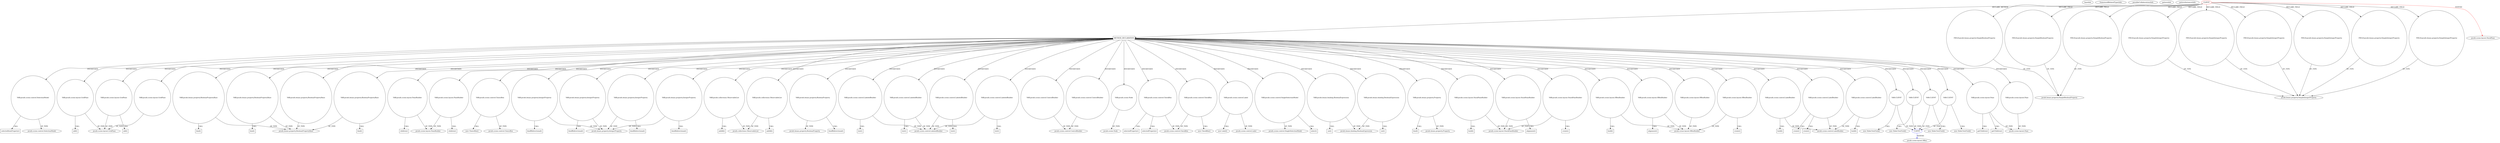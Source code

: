 digraph {
baseInfo[graphId=3749,category="pattern",isAnonymous=false,possibleRelation=true]
frameworkRelatedTypesInfo[0="javafx.scene.layout.StackPane"]
possibleCollaborationsInfo[0="3749~INSTANTIATION-CLIENT_METHOD_DECLARATION-INSTANTIATION-CLIENT_METHOD_DECLARATION-INSTANTIATION-CLIENT_METHOD_DECLARATION-INSTANTIATION-CLIENT_METHOD_DECLARATION-~javafx.scene.layout.StackPane ~javafx.scene.layout.HBox ~false~false"]
patternInfo[frequency=2.0,patternRootClient=0]
patternInstancesInfo[0="SaiPradeepDandem-javafx2-gradient-builder~/SaiPradeepDandem-javafx2-gradient-builder/javafx2-gradient-builder-master/src/main/java/com/javafx/gradientbuilder/application/RadialSettingsLayout.java~RadialSettingsLayout~1170",1="SaiPradeepDandem-javafx2-gradient-builder~/SaiPradeepDandem-javafx2-gradient-builder/javafx2-gradient-builder-master/src/main/java/com/javafx/gradientbuilder/application/LinearSettingsLayout.java~LinearSettingsLayout~1172"]
59[label="javafx.scene.control.LabelBuilder",vertexType="FRAMEWORK_CLASS_TYPE",isFrameworkType=false]
57[label="VAR:javafx.scene.control.LabelBuilder",vertexType="VARIABLE_EXPRESION",isFrameworkType=false,shape=circle]
66[label="VAR:javafx.scene.control.LabelBuilder",vertexType="VARIABLE_EXPRESION",isFrameworkType=false,shape=circle]
96[label="VAR:javafx.scene.control.LabelBuilder",vertexType="VARIABLE_EXPRESION",isFrameworkType=false,shape=circle]
97[label="build()",vertexType="INSIDE_CALL",isFrameworkType=false,shape=box]
56[label="METHOD_DECLARATION",vertexType="CLIENT_METHOD_DECLARATION",isFrameworkType=false,shape=box]
0[label="CLIENT",vertexType="ROOT_CLIENT_CLASS_DECLARATION",isFrameworkType=false,color=red]
251[label="VAR:CLIENT",vertexType="VARIABLE_EXPRESION",isFrameworkType=false,shape=circle]
322[label="VAR:javafx.scene.layout.Pane",vertexType="VARIABLE_EXPRESION",isFrameworkType=false,shape=circle]
423[label="VAR:javafx.scene.layout.Pane",vertexType="VARIABLE_EXPRESION",isFrameworkType=false,shape=circle]
394[label="VAR:javafx.scene.control.SelectionModel",vertexType="VARIABLE_EXPRESION",isFrameworkType=false,shape=circle]
172[label="VAR:javafx.scene.layout.GridPane",vertexType="VARIABLE_EXPRESION",isFrameworkType=false,shape=circle]
455[label="VAR:javafx.scene.layout.GridPane",vertexType="VARIABLE_EXPRESION",isFrameworkType=false,shape=circle]
135[label="VAR:javafx.scene.layout.GridPane",vertexType="VARIABLE_EXPRESION",isFrameworkType=false,shape=circle]
192[label="VAR:javafx.beans.property.BooleanPropertyBase",vertexType="VARIABLE_EXPRESION",isFrameworkType=false,shape=circle]
158[label="VAR:javafx.beans.property.BooleanPropertyBase",vertexType="VARIABLE_EXPRESION",isFrameworkType=false,shape=circle]
328[label="VAR:javafx.beans.property.BooleanPropertyBase",vertexType="VARIABLE_EXPRESION",isFrameworkType=false,shape=circle]
224[label="VAR:javafx.beans.property.BooleanPropertyBase",vertexType="VARIABLE_EXPRESION",isFrameworkType=false,shape=circle]
16[label="FIELD:javafx.beans.property.SimpleBooleanProperty",vertexType="FIELD_DECLARATION",isFrameworkType=false,shape=circle]
12[label="FIELD:javafx.beans.property.SimpleBooleanProperty",vertexType="FIELD_DECLARATION",isFrameworkType=false,shape=circle]
14[label="FIELD:javafx.beans.property.SimpleBooleanProperty",vertexType="FIELD_DECLARATION",isFrameworkType=false,shape=circle]
136[label="add()",vertexType="INSIDE_CALL",isFrameworkType=false,shape=box]
173[label="add()",vertexType="INSIDE_CALL",isFrameworkType=false,shape=box]
351[label="VAR:javafx.scene.layout.PaneBuilder",vertexType="VARIABLE_EXPRESION",isFrameworkType=false,shape=circle]
352[label="children()",vertexType="INSIDE_CALL",isFrameworkType=false,shape=box]
432[label="VAR:javafx.scene.layout.PaneBuilder",vertexType="VARIABLE_EXPRESION",isFrameworkType=false,shape=circle]
433[label="children()",vertexType="INSIDE_CALL",isFrameworkType=false,shape=box]
95[label="javafx.scene.layout.Pane",vertexType="FRAMEWORK_CLASS_TYPE",isFrameworkType=false]
375[label="VAR:javafx.scene.control.ChoiceBox",vertexType="VARIABLE_EXPRESION",isFrameworkType=false,shape=circle]
376[label="javafx.scene.control.ChoiceBox",vertexType="FRAMEWORK_CLASS_TYPE",isFrameworkType=false]
232[label="VAR:javafx.beans.property.IntegerProperty",vertexType="VARIABLE_EXPRESION",isFrameworkType=false,shape=circle]
134[label="javafx.beans.property.IntegerProperty",vertexType="FRAMEWORK_CLASS_TYPE",isFrameworkType=false]
233[label="bindBidirectional()",vertexType="INSIDE_CALL",isFrameworkType=false,shape=box]
253[label="VAR:javafx.beans.property.IntegerProperty",vertexType="VARIABLE_EXPRESION",isFrameworkType=false,shape=circle]
254[label="bindBidirectional()",vertexType="INSIDE_CALL",isFrameworkType=false,shape=box]
132[label="VAR:javafx.beans.property.IntegerProperty",vertexType="VARIABLE_EXPRESION",isFrameworkType=false,shape=circle]
133[label="bindBidirectional()",vertexType="INSIDE_CALL",isFrameworkType=false,shape=box]
247[label="VAR:javafx.beans.property.IntegerProperty",vertexType="VARIABLE_EXPRESION",isFrameworkType=false,shape=circle]
248[label="bindBidirectional()",vertexType="INSIDE_CALL",isFrameworkType=false,shape=box]
107[label="VAR:javafx.collections.ObservableList",vertexType="VARIABLE_EXPRESION",isFrameworkType=false,shape=circle]
452[label="VAR:javafx.collections.ObservableList",vertexType="VARIABLE_EXPRESION",isFrameworkType=false,shape=circle]
18[label="FIELD:javafx.beans.property.SimpleIntegerProperty",vertexType="FIELD_DECLARATION",isFrameworkType=false,shape=circle]
6[label="FIELD:javafx.beans.property.SimpleIntegerProperty",vertexType="FIELD_DECLARATION",isFrameworkType=false,shape=circle]
8[label="FIELD:javafx.beans.property.SimpleIntegerProperty",vertexType="FIELD_DECLARATION",isFrameworkType=false,shape=circle]
20[label="FIELD:javafx.beans.property.SimpleIntegerProperty",vertexType="FIELD_DECLARATION",isFrameworkType=false,shape=circle]
2[label="FIELD:javafx.beans.property.SimpleIntegerProperty",vertexType="FIELD_DECLARATION",isFrameworkType=false,shape=circle]
4[label="FIELD:javafx.beans.property.SimpleIntegerProperty",vertexType="FIELD_DECLARATION",isFrameworkType=false,shape=circle]
126[label="javafx.beans.property.BooleanPropertyBase",vertexType="FRAMEWORK_CLASS_TYPE",isFrameworkType=false]
11[label="javafx.beans.property.SimpleBooleanProperty",vertexType="FRAMEWORK_CLASS_TYPE",isFrameworkType=false]
156[label="VAR:CLIENT",vertexType="VARIABLE_EXPRESION",isFrameworkType=false,shape=circle]
222[label="VAR:CLIENT",vertexType="VARIABLE_EXPRESION",isFrameworkType=false,shape=circle]
245[label="VAR:CLIENT",vertexType="VARIABLE_EXPRESION",isFrameworkType=false,shape=circle]
92[label="javafx.collections.ObservableList",vertexType="FRAMEWORK_INTERFACE_TYPE",isFrameworkType=false]
3[label="javafx.beans.property.SimpleIntegerProperty",vertexType="FRAMEWORK_CLASS_TYPE",isFrameworkType=false]
244[label="new SliderTextField()",vertexType="CONSTRUCTOR_CALL",isFrameworkType=false]
221[label="new SliderTextField()",vertexType="CONSTRUCTOR_CALL",isFrameworkType=false]
155[label="new SliderTextField()",vertexType="CONSTRUCTOR_CALL",isFrameworkType=false]
250[label="new SliderTextField()",vertexType="CONSTRUCTOR_CALL",isFrameworkType=false]
336[label="getChildren()",vertexType="INSIDE_CALL",isFrameworkType=false,shape=box]
67[label="create()",vertexType="INSIDE_CALL",isFrameworkType=false,shape=box]
106[label="create()",vertexType="INSIDE_CALL",isFrameworkType=false,shape=box]
323[label="getChildren()",vertexType="INSIDE_CALL",isFrameworkType=false,shape=box]
369[label="VAR:javafx.beans.property.BooleanProperty",vertexType="VARIABLE_EXPRESION",isFrameworkType=false,shape=circle]
370[label="bindBidirectional()",vertexType="INSIDE_CALL",isFrameworkType=false,shape=box]
117[label="javafx.beans.property.BooleanProperty",vertexType="FRAMEWORK_CLASS_TYPE",isFrameworkType=false]
396[label="javafx.scene.control.SelectionModel",vertexType="FRAMEWORK_CLASS_TYPE",isFrameworkType=false]
289[label="VAR:javafx.scene.control.LabeledBuilder",vertexType="VARIABLE_EXPRESION",isFrameworkType=false,shape=circle]
65[label="javafx.scene.control.LabeledBuilder",vertexType="FRAMEWORK_CLASS_TYPE",isFrameworkType=false]
290[label="text()",vertexType="INSIDE_CALL",isFrameworkType=false,shape=box]
102[label="VAR:javafx.scene.control.LabeledBuilder",vertexType="VARIABLE_EXPRESION",isFrameworkType=false,shape=circle]
103[label="text()",vertexType="INSIDE_CALL",isFrameworkType=false,shape=box]
274[label="VAR:javafx.scene.control.LabeledBuilder",vertexType="VARIABLE_EXPRESION",isFrameworkType=false,shape=circle]
275[label="text()",vertexType="INSIDE_CALL",isFrameworkType=false,shape=box]
63[label="VAR:javafx.scene.control.LabeledBuilder",vertexType="VARIABLE_EXPRESION",isFrameworkType=false,shape=circle]
64[label="text()",vertexType="INSIDE_CALL",isFrameworkType=false,shape=box]
78[label="VAR:javafx.scene.control.ControlBuilder",vertexType="VARIABLE_EXPRESION",isFrameworkType=false,shape=circle]
77[label="javafx.scene.control.ControlBuilder",vertexType="FRAMEWORK_CLASS_TYPE",isFrameworkType=false]
75[label="VAR:javafx.scene.control.ControlBuilder",vertexType="VARIABLE_EXPRESION",isFrameworkType=false,shape=circle]
374[label="new ChoiceBox()",vertexType="CONSTRUCTOR_CALL",isFrameworkType=false]
1[label="javafx.scene.layout.StackPane",vertexType="FRAMEWORK_CLASS_TYPE",isFrameworkType=false]
137[label="javafx.scene.layout.GridPane",vertexType="FRAMEWORK_CLASS_TYPE",isFrameworkType=false]
122[label="CLIENT",vertexType="REFERENCE_CLIENT_CLASS_DECLARATION",isFrameworkType=false,color=blue]
123[label="javafx.scene.layout.HBox",vertexType="FRAMEWORK_CLASS_TYPE",isFrameworkType=false]
325[label="VAR:javafx.scene.Node",vertexType="VARIABLE_EXPRESION",isFrameworkType=false,shape=circle]
327[label="javafx.scene.Node",vertexType="FRAMEWORK_CLASS_TYPE",isFrameworkType=false]
353[label="javafx.scene.layout.PaneBuilder",vertexType="FRAMEWORK_CLASS_TYPE",isFrameworkType=false]
395[label="selectedItemProperty()",vertexType="INSIDE_CALL",isFrameworkType=false,shape=box]
159[label="bind()",vertexType="INSIDE_CALL",isFrameworkType=false,shape=box]
193[label="bind()",vertexType="INSIDE_CALL",isFrameworkType=false,shape=box]
225[label="bind()",vertexType="INSIDE_CALL",isFrameworkType=false,shape=box]
113[label="VAR:javafx.scene.control.CheckBox",vertexType="VARIABLE_EXPRESION",isFrameworkType=false,shape=circle]
119[label="selectedProperty()",vertexType="INSIDE_CALL",isFrameworkType=false,shape=box]
131[label="selectedProperty()",vertexType="INSIDE_CALL",isFrameworkType=false,shape=box]
182[label="VAR:javafx.scene.control.CheckBox",vertexType="VARIABLE_EXPRESION",isFrameworkType=false,shape=circle]
181[label="new CheckBox()",vertexType="CONSTRUCTOR_CALL",isFrameworkType=false]
447[label="VAR:javafx.scene.control.Label",vertexType="VARIABLE_EXPRESION",isFrameworkType=false,shape=circle]
143[label="javafx.scene.control.Label",vertexType="FRAMEWORK_CLASS_TYPE",isFrameworkType=false]
446[label="new Label()",vertexType="CONSTRUCTOR_CALL",isFrameworkType=false]
389[label="VAR:javafx.scene.control.SingleSelectionModel",vertexType="VARIABLE_EXPRESION",isFrameworkType=false,shape=circle]
390[label="select()",vertexType="INSIDE_CALL",isFrameworkType=false,shape=box]
391[label="javafx.scene.control.SingleSelectionModel",vertexType="FRAMEWORK_CLASS_TYPE",isFrameworkType=false]
161[label="VAR:javafx.beans.binding.BooleanExpression",vertexType="VARIABLE_EXPRESION",isFrameworkType=false,shape=circle]
129[label="javafx.beans.binding.BooleanExpression",vertexType="FRAMEWORK_CLASS_TYPE",isFrameworkType=false]
162[label="not()",vertexType="INSIDE_CALL",isFrameworkType=false,shape=box]
195[label="VAR:javafx.beans.binding.BooleanExpression",vertexType="VARIABLE_EXPRESION",isFrameworkType=false,shape=circle]
196[label="not()",vertexType="INSIDE_CALL",isFrameworkType=false,shape=box]
58[label="build()",vertexType="INSIDE_CALL",isFrameworkType=false,shape=box]
305[label="VAR:javafx.beans.property.Property",vertexType="VARIABLE_EXPRESION",isFrameworkType=false,shape=circle]
86[label="javafx.beans.property.Property",vertexType="FRAMEWORK_INTERFACE_TYPE",isFrameworkType=false]
306[label="bind()",vertexType="INSIDE_CALL",isFrameworkType=false,shape=box]
429[label="VAR:javafx.scene.layout.StackPaneBuilder",vertexType="VARIABLE_EXPRESION",isFrameworkType=false,shape=circle]
258[label="javafx.scene.layout.StackPaneBuilder",vertexType="FRAMEWORK_CLASS_TYPE",isFrameworkType=false]
430[label="build()",vertexType="INSIDE_CALL",isFrameworkType=false,shape=box]
438[label="VAR:javafx.scene.layout.StackPaneBuilder",vertexType="VARIABLE_EXPRESION",isFrameworkType=false,shape=circle]
439[label="alignment()",vertexType="INSIDE_CALL",isFrameworkType=false,shape=box]
262[label="VAR:javafx.scene.layout.StackPaneBuilder",vertexType="VARIABLE_EXPRESION",isFrameworkType=false,shape=circle]
263[label="create()",vertexType="INSIDE_CALL",isFrameworkType=false,shape=box]
453[label="addAll()",vertexType="INSIDE_CALL",isFrameworkType=false,shape=box]
108[label="addAll()",vertexType="INSIDE_CALL",isFrameworkType=false,shape=box]
357[label="VAR:javafx.scene.layout.HBoxBuilder",vertexType="VARIABLE_EXPRESION",isFrameworkType=false,shape=circle]
350[label="javafx.scene.layout.HBoxBuilder",vertexType="FRAMEWORK_CLASS_TYPE",isFrameworkType=false]
358[label="alignment()",vertexType="INSIDE_CALL",isFrameworkType=false,shape=box]
114[label="javafx.scene.control.CheckBox",vertexType="FRAMEWORK_CLASS_TYPE",isFrameworkType=false]
348[label="VAR:javafx.scene.layout.HBoxBuilder",vertexType="VARIABLE_EXPRESION",isFrameworkType=false,shape=circle]
349[label="build()",vertexType="INSIDE_CALL",isFrameworkType=false,shape=box]
360[label="VAR:javafx.scene.layout.HBoxBuilder",vertexType="VARIABLE_EXPRESION",isFrameworkType=false,shape=circle]
354[label="VAR:javafx.scene.layout.HBoxBuilder",vertexType="VARIABLE_EXPRESION",isFrameworkType=false,shape=circle]
361[label="create()",vertexType="INSIDE_CALL",isFrameworkType=false,shape=box]
195->196[label="CALL"]
438->258[label="OF_TYPE"]
20->3[label="OF_TYPE"]
161->129[label="OF_TYPE"]
274->65[label="OF_TYPE"]
262->263[label="CALL"]
56->107[label="INSTANTIATE"]
455->137[label="OF_TYPE"]
195->129[label="OF_TYPE"]
429->430[label="CALL"]
56->429[label="INSTANTIATE"]
56->369[label="INSTANTIATE"]
247->248[label="CALL"]
56->132[label="INSTANTIATE"]
56->224[label="INSTANTIATE"]
354->350[label="OF_TYPE"]
452->453[label="CALL"]
56->452[label="INSTANTIATE"]
0->2[label="DECLARE_FIELD"]
375->376[label="OF_TYPE"]
389->391[label="OF_TYPE"]
322->336[label="CALL"]
423->95[label="OF_TYPE"]
56->253[label="INSTANTIATE"]
56->438[label="INSTANTIATE"]
56->328[label="INSTANTIATE"]
56->289[label="INSTANTIATE"]
56->274[label="INSTANTIATE"]
224->225[label="CALL"]
172->173[label="CALL"]
375->374[label="CALL"]
56->195[label="INSTANTIATE"]
56->192[label="INSTANTIATE"]
56->357[label="INSTANTIATE"]
429->258[label="OF_TYPE"]
56->247[label="INSTANTIATE"]
56->75[label="INSTANTIATE"]
56->251[label="INSTANTIATE"]
289->65[label="OF_TYPE"]
357->350[label="OF_TYPE"]
56->245[label="INSTANTIATE"]
182->181[label="CALL"]
0->1[label="EXTEND",color=red]
107->108[label="CALL"]
172->137[label="OF_TYPE"]
158->126[label="OF_TYPE"]
432->353[label="OF_TYPE"]
438->439[label="CALL"]
56->63[label="INSTANTIATE"]
135->137[label="OF_TYPE"]
102->103[label="CALL"]
56->158[label="INSTANTIATE"]
0->12[label="DECLARE_FIELD"]
262->258[label="OF_TYPE"]
158->159[label="CALL"]
56->423[label="INSTANTIATE"]
394->396[label="OF_TYPE"]
56->222[label="INSTANTIATE"]
56->102[label="INSTANTIATE"]
56->351[label="INSTANTIATE"]
156->155[label="CALL"]
360->361[label="CALL"]
56->322[label="INSTANTIATE"]
56->447[label="INSTANTIATE"]
56->57[label="INSTANTIATE"]
289->290[label="CALL"]
253->254[label="CALL"]
369->117[label="OF_TYPE"]
56->182[label="INSTANTIATE"]
222->122[label="OF_TYPE"]
247->134[label="OF_TYPE"]
0->4[label="DECLARE_FIELD"]
56->96[label="INSTANTIATE"]
75->77[label="OF_TYPE"]
56->389[label="INSTANTIATE"]
57->59[label="OF_TYPE"]
182->114[label="OF_TYPE"]
0->16[label="DECLARE_FIELD"]
56->305[label="INSTANTIATE"]
232->233[label="CALL"]
357->358[label="CALL"]
56->172[label="INSTANTIATE"]
0->6[label="DECLARE_FIELD"]
245->122[label="OF_TYPE"]
0->56[label="DECLARE_METHOD"]
348->350[label="OF_TYPE"]
0->14[label="DECLARE_FIELD"]
245->244[label="CALL"]
102->65[label="OF_TYPE"]
113->119[label="CALL"]
8->3[label="OF_TYPE"]
369->370[label="CALL"]
348->349[label="CALL"]
56->394[label="INSTANTIATE"]
232->134[label="OF_TYPE"]
56->432[label="INSTANTIATE"]
66->59[label="OF_TYPE"]
113->131[label="CALL"]
360->350[label="OF_TYPE"]
432->433[label="CALL"]
113->114[label="OF_TYPE"]
56->360[label="INSTANTIATE"]
56->325[label="INSTANTIATE"]
351->352[label="CALL"]
351->353[label="OF_TYPE"]
122->123[label="EXTEND",color=blue]
16->11[label="OF_TYPE"]
6->3[label="OF_TYPE"]
322->95[label="OF_TYPE"]
305->306[label="CALL"]
56->113[label="INSTANTIATE"]
222->221[label="CALL"]
56->375[label="INSTANTIATE"]
135->136[label="CALL"]
132->134[label="OF_TYPE"]
132->133[label="CALL"]
0->20[label="DECLARE_FIELD"]
63->64[label="CALL"]
4->3[label="OF_TYPE"]
447->143[label="OF_TYPE"]
251->250[label="CALL"]
389->390[label="CALL"]
251->122[label="OF_TYPE"]
253->134[label="OF_TYPE"]
56->354[label="INSTANTIATE"]
56->348[label="INSTANTIATE"]
322->323[label="CALL"]
107->92[label="OF_TYPE"]
274->275[label="CALL"]
0->8[label="DECLARE_FIELD"]
56->161[label="INSTANTIATE"]
78->77[label="OF_TYPE"]
452->92[label="OF_TYPE"]
57->58[label="CALL"]
2->3[label="OF_TYPE"]
56->232[label="INSTANTIATE"]
56->156[label="INSTANTIATE"]
192->126[label="OF_TYPE"]
447->446[label="CALL"]
56->66[label="INSTANTIATE"]
328->126[label="OF_TYPE"]
56->262[label="INSTANTIATE"]
56->78[label="INSTANTIATE"]
0->18[label="DECLARE_FIELD"]
14->11[label="OF_TYPE"]
156->122[label="OF_TYPE"]
56->455[label="INSTANTIATE"]
96->97[label="CALL"]
96->59[label="OF_TYPE"]
63->65[label="OF_TYPE"]
12->11[label="OF_TYPE"]
325->327[label="OF_TYPE"]
66->67[label="CALL"]
66->106[label="CALL"]
394->395[label="CALL"]
192->193[label="CALL"]
224->126[label="OF_TYPE"]
161->162[label="CALL"]
18->3[label="OF_TYPE"]
56->135[label="INSTANTIATE"]
305->86[label="OF_TYPE"]
}
